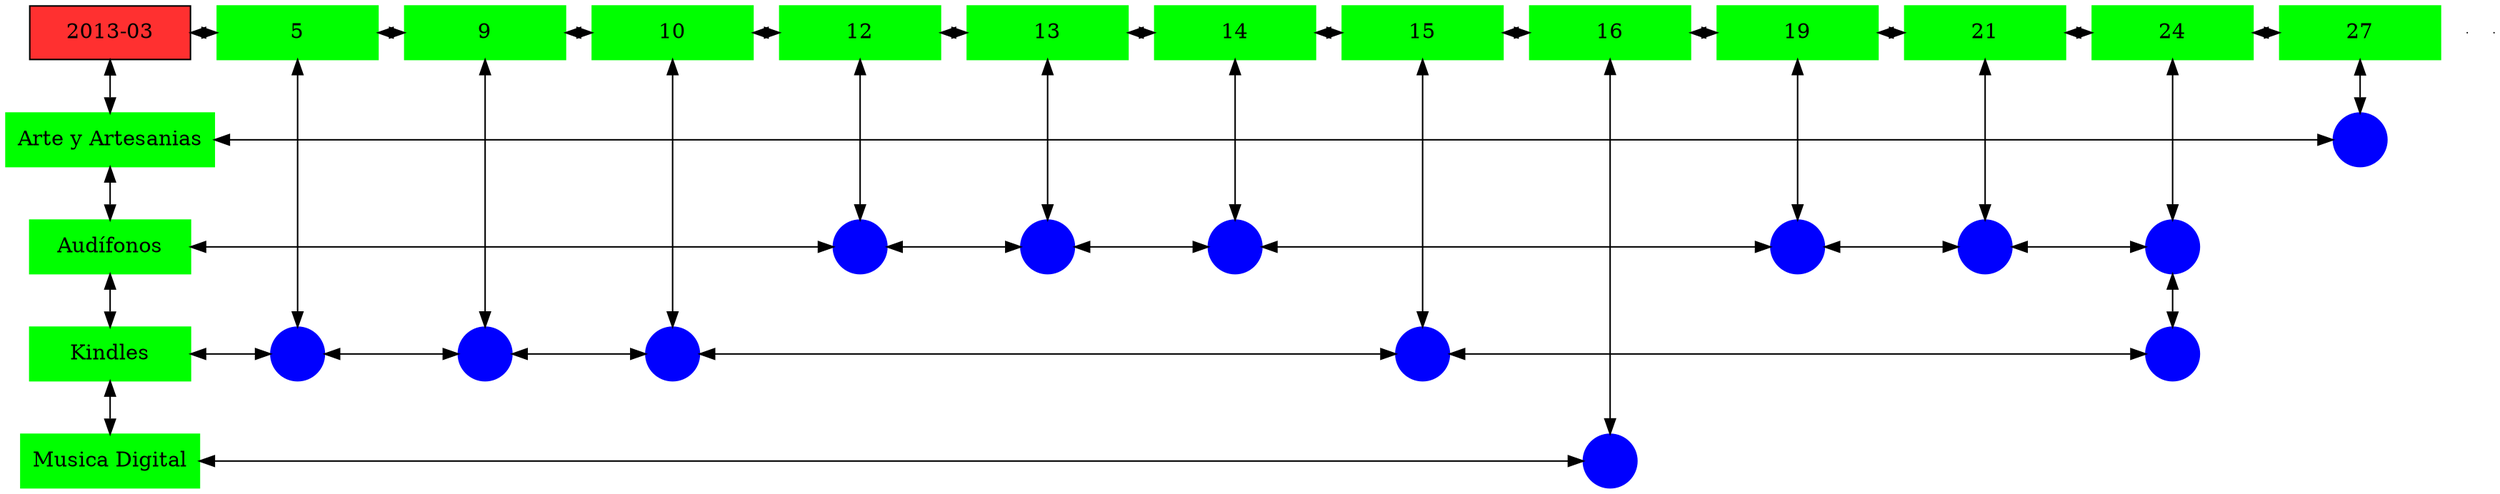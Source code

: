digraph G{
node[shape="box"];
nodeMt[ label = "2013-03", width = 1.5, style = filled, fillcolor = firebrick1, group = 1 ];
e0[ shape = point, width = 0 ];
e1[ shape = point, width = 0 ];
node0xc00207fdb0[label="5",color=green,style =filled,width = 1.5 group=5];
nodeMt->node0xc00207fdb0[dir="both"];
{rank=same;nodeMt;node0xc00207fdb0;}
node0xc00209f630[label="9",color=green,style =filled,width = 1.5 group=9];
node0xc00207fdb0->node0xc00209f630[dir="both"];
{rank=same;node0xc00207fdb0;node0xc00209f630;}
node0xc002041f90[label="10",color=green,style =filled,width = 1.5 group=10];
node0xc00209f630->node0xc002041f90[dir="both"];
{rank=same;node0xc00209f630;node0xc002041f90;}
node0xc002223900[label="12",color=green,style =filled,width = 1.5 group=12];
node0xc002041f90->node0xc002223900[dir="both"];
{rank=same;node0xc002041f90;node0xc002223900;}
node0xc001f3f810[label="13",color=green,style =filled,width = 1.5 group=13];
node0xc002223900->node0xc001f3f810[dir="both"];
{rank=same;node0xc002223900;node0xc001f3f810;}
node0xc0021da730[label="14",color=green,style =filled,width = 1.5 group=14];
node0xc001f3f810->node0xc0021da730[dir="both"];
{rank=same;node0xc001f3f810;node0xc0021da730;}
node0xc001ecb590[label="15",color=green,style =filled,width = 1.5 group=15];
node0xc0021da730->node0xc001ecb590[dir="both"];
{rank=same;node0xc0021da730;node0xc001ecb590;}
node0xc0020f2af0[label="16",color=green,style =filled,width = 1.5 group=16];
node0xc001ecb590->node0xc0020f2af0[dir="both"];
{rank=same;node0xc001ecb590;node0xc0020f2af0;}
node0xc00224c280[label="19",color=green,style =filled,width = 1.5 group=19];
node0xc0020f2af0->node0xc00224c280[dir="both"];
{rank=same;node0xc0020f2af0;node0xc00224c280;}
node0xc001efa280[label="21",color=green,style =filled,width = 1.5 group=21];
node0xc00224c280->node0xc001efa280[dir="both"];
{rank=same;node0xc00224c280;node0xc001efa280;}
node0xc001f78280[label="24",color=green,style =filled,width = 1.5 group=24];
node0xc001efa280->node0xc001f78280[dir="both"];
{rank=same;node0xc001efa280;node0xc001f78280;}
node0xc002020640[label="27",color=green,style =filled,width = 1.5 group=27];
node0xc001f78280->node0xc002020640[dir="both"];
{rank=same;node0xc001f78280;node0xc002020640;}
node0xc0020205f0[label="Arte y Artesanias",color=green,style =filled width = 1.5 group=1];
node0xc002026300[label="",color=blue,style =filled, width = 0.5 group=27 shape=circle];
node0xc0020205f0->node0xc002026300[dir="both"];
{rank=same;node0xc0020205f0;node0xc002026300;}
node0xc001efa230[label="Audífonos",color=green,style =filled width = 1.5 group=1];
node0xc002232880[label="",color=blue,style =filled, width = 0.5 group=12 shape=circle];
node0xc001efa230->node0xc002232880[dir="both"];
{rank=same;node0xc001efa230;node0xc002232880;}
node0xc001f40900[label="",color=blue,style =filled, width = 0.5 group=13 shape=circle];
node0xc002232880->node0xc001f40900[dir="both"];
{rank=same;node0xc001f40900;node0xc002232880;}
node0xc0021d6b00[label="",color=blue,style =filled, width = 0.5 group=14 shape=circle];
node0xc001f40900->node0xc0021d6b00[dir="both"];
{rank=same;node0xc0021d6b00;node0xc001f40900;}
node0xc002246b00[label="",color=blue,style =filled, width = 0.5 group=19 shape=circle];
node0xc0021d6b00->node0xc002246b00[dir="both"];
{rank=same;node0xc002246b00;node0xc0021d6b00;}
node0xc001ee3500[label="",color=blue,style =filled, width = 0.5 group=21 shape=circle];
node0xc002246b00->node0xc001ee3500[dir="both"];
{rank=same;node0xc001ee3500;node0xc002246b00;}
node0xc001f70c00[label="",color=blue,style =filled, width = 0.5 group=24 shape=circle];
node0xc001ee3500->node0xc001f70c00[dir="both"];
{rank=same;node0xc001f70c00;node0xc001ee3500;}
node0xc001ecb540[label="Kindles",color=green,style =filled width = 1.5 group=1];
node0xc00207bd00[label="",color=blue,style =filled, width = 0.5 group=5 shape=circle];
node0xc001ecb540->node0xc00207bd00[dir="both"];
{rank=same;node0xc001ecb540;node0xc00207bd00;}
node0xc0020a6700[label="",color=blue,style =filled, width = 0.5 group=9 shape=circle];
node0xc00207bd00->node0xc0020a6700[dir="both"];
{rank=same;node0xc0020a6700;node0xc00207bd00;}
node0xc00204c400[label="",color=blue,style =filled, width = 0.5 group=10 shape=circle];
node0xc0020a6700->node0xc00204c400[dir="both"];
{rank=same;node0xc00204c400;node0xc0020a6700;}
node0xc001ed2780[label="",color=blue,style =filled, width = 0.5 group=15 shape=circle];
node0xc00204c400->node0xc001ed2780[dir="both"];
{rank=same;node0xc001ed2780;node0xc00204c400;}
node0xc0021d7500[label="",color=blue,style =filled, width = 0.5 group=24 shape=circle];
node0xc001ed2780->node0xc0021d7500[dir="both"];
{rank=same;node0xc0021d7500;node0xc001ed2780;}
node0xc0020f2aa0[label="Musica Digital",color=green,style =filled width = 1.5 group=1];
node0xc0020eb780[label="",color=blue,style =filled, width = 0.5 group=16 shape=circle];
node0xc0020f2aa0->node0xc0020eb780[dir="both"];
{rank=same;node0xc0020f2aa0;node0xc0020eb780;}
node0xc00207fdb0->node0xc00207bd00[dir="both"];
node0xc00209f630->node0xc0020a6700[dir="both"];
node0xc002041f90->node0xc00204c400[dir="both"];
node0xc002223900->node0xc002232880[dir="both"];
node0xc001f3f810->node0xc001f40900[dir="both"];
node0xc0021da730->node0xc0021d6b00[dir="both"];
node0xc001ecb590->node0xc001ed2780[dir="both"];
node0xc0020f2af0->node0xc0020eb780[dir="both"];
node0xc00224c280->node0xc002246b00[dir="both"];
node0xc001efa280->node0xc001ee3500[dir="both"];
node0xc001f78280->node0xc001f70c00[dir="both"];
node0xc001f70c00->node0xc0021d7500[dir="both"];
node0xc002020640->node0xc002026300[dir="both"];
nodeMt->node0xc0020205f0[dir="both"];
node0xc0020205f0->node0xc001efa230[dir="both"];
node0xc001efa230->node0xc001ecb540[dir="both"];
node0xc001ecb540->node0xc0020f2aa0[dir="both"];
}

